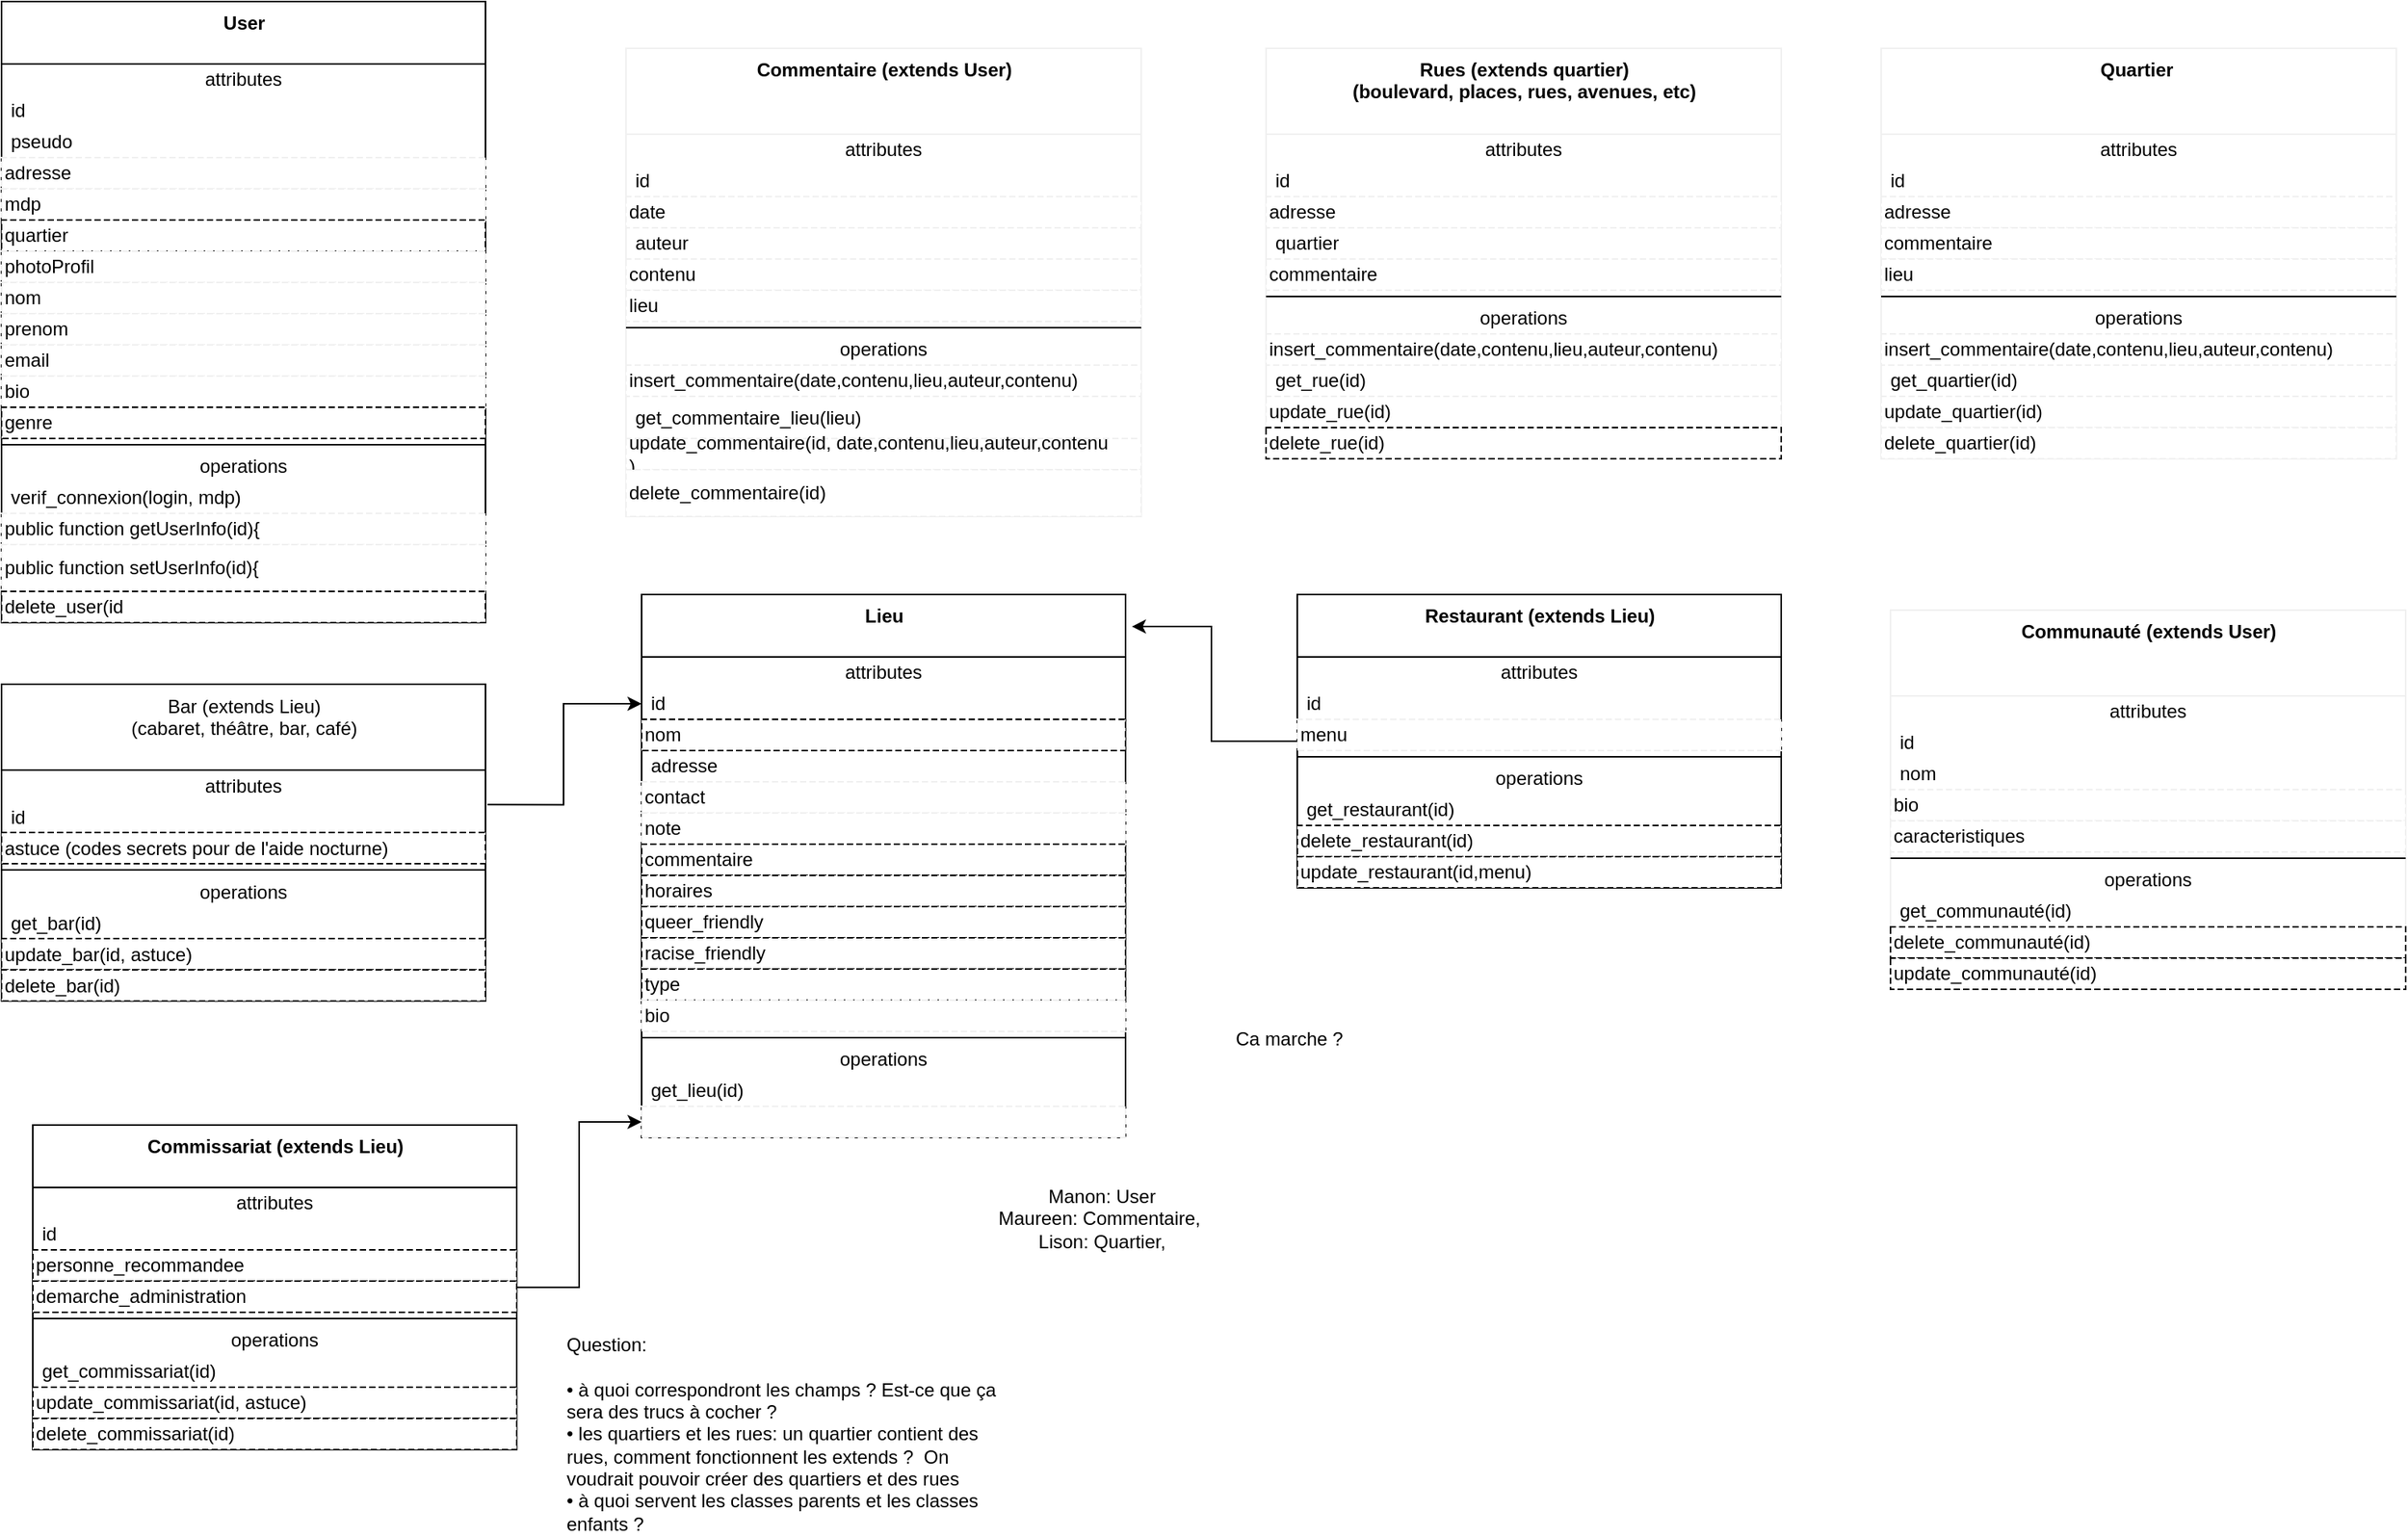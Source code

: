 <mxfile>
    <diagram id="CGelFds4hoSm13RwAmmO" name="Page-1">
        <mxGraphModel dx="2244" dy="807" grid="1" gridSize="10" guides="1" tooltips="1" connect="1" arrows="1" fold="1" page="1" pageScale="1" pageWidth="827" pageHeight="1169" math="0" shadow="0">
            <root>
                <mxCell id="0"/>
                <mxCell id="1" parent="0"/>
                <mxCell id="2" value="&lt;b&gt;User&lt;/b&gt;" style="swimlane;fontStyle=0;align=center;verticalAlign=top;childLayout=stackLayout;horizontal=1;startSize=40;horizontalStack=0;resizeParent=1;resizeParentMax=0;resizeLast=0;collapsible=0;marginBottom=0;html=1;" parent="1" vertex="1">
                    <mxGeometry x="-790" y="10" width="310" height="398" as="geometry"/>
                </mxCell>
                <mxCell id="3" value="attributes" style="text;html=1;strokeColor=none;fillColor=none;align=center;verticalAlign=middle;spacingLeft=4;spacingRight=4;overflow=hidden;rotatable=0;points=[[0,0.5],[1,0.5]];portConstraint=eastwest;" parent="2" vertex="1">
                    <mxGeometry y="40" width="310" height="20" as="geometry"/>
                </mxCell>
                <mxCell id="4" value="id" style="text;html=1;strokeColor=none;fillColor=none;align=left;verticalAlign=middle;spacingLeft=4;spacingRight=4;overflow=hidden;rotatable=0;points=[[0,0.5],[1,0.5]];portConstraint=eastwest;" parent="2" vertex="1">
                    <mxGeometry y="60" width="310" height="20" as="geometry"/>
                </mxCell>
                <mxCell id="6" value="pseudo" style="text;html=1;fillColor=none;align=left;verticalAlign=middle;spacingLeft=4;spacingRight=4;overflow=hidden;rotatable=0;points=[[0,0.5],[1,0.5]];portConstraint=eastwest;" parent="2" vertex="1">
                    <mxGeometry y="80" width="310" height="20" as="geometry"/>
                </mxCell>
                <mxCell id="31" value="adresse" style="shape=partialRectangle;html=1;top=1;align=left;dashed=1;strokeColor=#f0f0f0;" parent="2" vertex="1">
                    <mxGeometry y="100" width="310" height="20" as="geometry"/>
                </mxCell>
                <mxCell id="10" value="mdp" style="shape=partialRectangle;html=1;top=1;align=left;dashed=1;strokeColor=#f0f0f0;" parent="2" vertex="1">
                    <mxGeometry y="120" width="310" height="20" as="geometry"/>
                </mxCell>
                <mxCell id="175" value="quartier" style="shape=partialRectangle;html=1;top=1;align=left;dashed=1;" vertex="1" parent="2">
                    <mxGeometry y="140" width="310" height="20" as="geometry"/>
                </mxCell>
                <mxCell id="11" value="photoProfil" style="shape=partialRectangle;html=1;top=1;align=left;dashed=1;strokeColor=#f0f0f0;" parent="2" vertex="1">
                    <mxGeometry y="160" width="310" height="20" as="geometry"/>
                </mxCell>
                <mxCell id="12" value="nom" style="shape=partialRectangle;html=1;top=1;align=left;dashed=1;strokeColor=#f0f0f0;" parent="2" vertex="1">
                    <mxGeometry y="180" width="310" height="20" as="geometry"/>
                </mxCell>
                <mxCell id="13" value="prenom" style="shape=partialRectangle;html=1;top=1;align=left;dashed=1;strokeColor=#f0f0f0;" parent="2" vertex="1">
                    <mxGeometry y="200" width="310" height="20" as="geometry"/>
                </mxCell>
                <mxCell id="33" value="email" style="shape=partialRectangle;html=1;top=1;align=left;dashed=1;strokeColor=#f0f0f0;" parent="2" vertex="1">
                    <mxGeometry y="220" width="310" height="20" as="geometry"/>
                </mxCell>
                <mxCell id="32" value="bio" style="shape=partialRectangle;html=1;top=1;align=left;dashed=1;strokeColor=#f0f0f0;" parent="2" vertex="1">
                    <mxGeometry y="240" width="310" height="20" as="geometry"/>
                </mxCell>
                <mxCell id="174" value="genre" style="shape=partialRectangle;html=1;top=1;align=left;dashed=1;" vertex="1" parent="2">
                    <mxGeometry y="260" width="310" height="20" as="geometry"/>
                </mxCell>
                <mxCell id="7" value="" style="line;strokeWidth=1;fillColor=none;align=left;verticalAlign=middle;spacingTop=-1;spacingLeft=3;spacingRight=3;rotatable=0;labelPosition=right;points=[];portConstraint=eastwest;" parent="2" vertex="1">
                    <mxGeometry y="280" width="310" height="8" as="geometry"/>
                </mxCell>
                <mxCell id="8" value="operations" style="text;html=1;strokeColor=none;fillColor=none;align=center;verticalAlign=middle;spacingLeft=4;spacingRight=4;overflow=hidden;rotatable=0;points=[[0,0.5],[1,0.5]];portConstraint=eastwest;" parent="2" vertex="1">
                    <mxGeometry y="288" width="310" height="20" as="geometry"/>
                </mxCell>
                <mxCell id="9" value="verif_connexion(login, mdp)" style="text;html=1;strokeColor=none;fillColor=none;align=left;verticalAlign=middle;spacingLeft=4;spacingRight=4;overflow=hidden;rotatable=0;points=[[0,0.5],[1,0.5]];portConstraint=eastwest;" parent="2" vertex="1">
                    <mxGeometry y="308" width="310" height="20" as="geometry"/>
                </mxCell>
                <mxCell id="14" value="public function getUserInfo(id){&lt;br&gt;" style="shape=partialRectangle;html=1;top=1;align=left;dashed=1;strokeColor=#f0f0f0;" parent="2" vertex="1">
                    <mxGeometry y="328" width="310" height="20" as="geometry"/>
                </mxCell>
                <mxCell id="15" value="public function setUserInfo(id){" style="shape=partialRectangle;html=1;top=1;align=left;dashed=1;strokeColor=#f0f0f0;" parent="2" vertex="1">
                    <mxGeometry y="348" width="310" height="30" as="geometry"/>
                </mxCell>
                <mxCell id="181" value="delete_user(id" style="shape=partialRectangle;html=1;top=1;align=left;dashed=1;" vertex="1" parent="2">
                    <mxGeometry y="378" width="310" height="20" as="geometry"/>
                </mxCell>
                <mxCell id="16" value="&lt;b&gt;Commentaire (extends User)&lt;/b&gt;" style="swimlane;fontStyle=0;align=center;verticalAlign=top;childLayout=stackLayout;horizontal=1;startSize=55;horizontalStack=0;resizeParent=1;resizeParentMax=0;resizeLast=0;collapsible=0;marginBottom=0;html=1;strokeColor=#f0f0f0;" parent="1" vertex="1">
                    <mxGeometry x="-390" y="40" width="330" height="300" as="geometry"/>
                </mxCell>
                <mxCell id="17" value="attributes" style="text;html=1;strokeColor=none;fillColor=none;align=center;verticalAlign=middle;spacingLeft=4;spacingRight=4;overflow=hidden;rotatable=0;points=[[0,0.5],[1,0.5]];portConstraint=eastwest;" parent="16" vertex="1">
                    <mxGeometry y="55" width="330" height="20" as="geometry"/>
                </mxCell>
                <mxCell id="18" value="id" style="text;html=1;strokeColor=none;fillColor=none;align=left;verticalAlign=middle;spacingLeft=4;spacingRight=4;overflow=hidden;rotatable=0;points=[[0,0.5],[1,0.5]];portConstraint=eastwest;" parent="16" vertex="1">
                    <mxGeometry y="75" width="330" height="20" as="geometry"/>
                </mxCell>
                <mxCell id="25" value="date" style="shape=partialRectangle;html=1;top=1;align=left;dashed=1;strokeColor=#f0f0f0;" parent="16" vertex="1">
                    <mxGeometry y="95" width="330" height="20" as="geometry"/>
                </mxCell>
                <mxCell id="20" value="auteur" style="text;html=1;strokeColor=none;fillColor=none;align=left;verticalAlign=middle;spacingLeft=4;spacingRight=4;overflow=hidden;rotatable=0;points=[[0,0.5],[1,0.5]];portConstraint=eastwest;" parent="16" vertex="1">
                    <mxGeometry y="115" width="330" height="20" as="geometry"/>
                </mxCell>
                <mxCell id="26" value="contenu" style="shape=partialRectangle;html=1;top=1;align=left;dashed=1;strokeColor=#f0f0f0;" parent="16" vertex="1">
                    <mxGeometry y="135" width="330" height="20" as="geometry"/>
                </mxCell>
                <mxCell id="27" value="lieu" style="shape=partialRectangle;html=1;top=1;align=left;dashed=1;strokeColor=#f0f0f0;" parent="16" vertex="1">
                    <mxGeometry y="155" width="330" height="20" as="geometry"/>
                </mxCell>
                <mxCell id="21" value="" style="line;strokeWidth=1;fillColor=none;align=left;verticalAlign=middle;spacingTop=-1;spacingLeft=3;spacingRight=3;rotatable=0;labelPosition=right;points=[];portConstraint=eastwest;" parent="16" vertex="1">
                    <mxGeometry y="175" width="330" height="8" as="geometry"/>
                </mxCell>
                <mxCell id="22" value="operations" style="text;html=1;strokeColor=none;fillColor=none;align=center;verticalAlign=middle;spacingLeft=4;spacingRight=4;overflow=hidden;rotatable=0;points=[[0,0.5],[1,0.5]];portConstraint=eastwest;" parent="16" vertex="1">
                    <mxGeometry y="183" width="330" height="20" as="geometry"/>
                </mxCell>
                <mxCell id="28" value="insert_commentaire(date,contenu,lieu,auteur,contenu)" style="shape=partialRectangle;html=1;top=1;align=left;dashed=1;strokeColor=#f0f0f0;" parent="16" vertex="1">
                    <mxGeometry y="203" width="330" height="20" as="geometry"/>
                </mxCell>
                <mxCell id="23" value="get_commentaire_lieu(lieu)" style="text;html=1;strokeColor=none;fillColor=none;align=left;verticalAlign=middle;spacingLeft=4;spacingRight=4;overflow=hidden;rotatable=0;points=[[0,0.5],[1,0.5]];portConstraint=eastwest;" parent="16" vertex="1">
                    <mxGeometry y="223" width="330" height="27" as="geometry"/>
                </mxCell>
                <mxCell id="29" value="update_commentaire(id,&amp;nbsp;date,contenu,lieu,auteur,contenu&lt;br&gt;)" style="shape=partialRectangle;html=1;top=1;align=left;dashed=1;strokeColor=#f0f0f0;" parent="16" vertex="1">
                    <mxGeometry y="250" width="330" height="20" as="geometry"/>
                </mxCell>
                <mxCell id="30" value="delete_commentaire(id)" style="shape=partialRectangle;html=1;top=1;align=left;dashed=1;strokeColor=#f0f0f0;" parent="16" vertex="1">
                    <mxGeometry y="270" width="330" height="30" as="geometry"/>
                </mxCell>
                <mxCell id="34" value="Bar (extends Lieu)&lt;br&gt;(cabaret, théâtre, bar, café)" style="swimlane;fontStyle=0;align=center;verticalAlign=top;childLayout=stackLayout;horizontal=1;startSize=55;horizontalStack=0;resizeParent=1;resizeParentMax=0;resizeLast=0;collapsible=0;marginBottom=0;html=1;" vertex="1" parent="1">
                    <mxGeometry x="-790" y="447.5" width="310" height="203" as="geometry"/>
                </mxCell>
                <mxCell id="35" value="attributes" style="text;html=1;strokeColor=none;fillColor=none;align=center;verticalAlign=middle;spacingLeft=4;spacingRight=4;overflow=hidden;rotatable=0;points=[[0,0.5],[1,0.5]];portConstraint=eastwest;" vertex="1" parent="34">
                    <mxGeometry y="55" width="310" height="20" as="geometry"/>
                </mxCell>
                <mxCell id="36" value="id" style="text;html=1;strokeColor=none;fillColor=none;align=left;verticalAlign=middle;spacingLeft=4;spacingRight=4;overflow=hidden;rotatable=0;points=[[0,0.5],[1,0.5]];portConstraint=eastwest;" vertex="1" parent="34">
                    <mxGeometry y="75" width="310" height="20" as="geometry"/>
                </mxCell>
                <mxCell id="188" value="astuce (codes secrets pour de l'aide nocturne)" style="shape=partialRectangle;html=1;top=1;align=left;dashed=1;" vertex="1" parent="34">
                    <mxGeometry y="95" width="310" height="20" as="geometry"/>
                </mxCell>
                <mxCell id="39" value="" style="line;strokeWidth=1;fillColor=none;align=left;verticalAlign=middle;spacingTop=-1;spacingLeft=3;spacingRight=3;rotatable=0;labelPosition=right;points=[];portConstraint=eastwest;" vertex="1" parent="34">
                    <mxGeometry y="115" width="310" height="8" as="geometry"/>
                </mxCell>
                <mxCell id="40" value="operations" style="text;html=1;strokeColor=none;fillColor=none;align=center;verticalAlign=middle;spacingLeft=4;spacingRight=4;overflow=hidden;rotatable=0;points=[[0,0.5],[1,0.5]];portConstraint=eastwest;" vertex="1" parent="34">
                    <mxGeometry y="123" width="310" height="20" as="geometry"/>
                </mxCell>
                <mxCell id="41" value="get_bar(id)" style="text;html=1;strokeColor=none;fillColor=none;align=left;verticalAlign=middle;spacingLeft=4;spacingRight=4;overflow=hidden;rotatable=0;points=[[0,0.5],[1,0.5]];portConstraint=eastwest;" vertex="1" parent="34">
                    <mxGeometry y="143" width="310" height="20" as="geometry"/>
                </mxCell>
                <mxCell id="191" value="update_bar(id, astuce)" style="shape=partialRectangle;html=1;top=1;align=left;dashed=1;" vertex="1" parent="34">
                    <mxGeometry y="163" width="310" height="20" as="geometry"/>
                </mxCell>
                <mxCell id="192" value="delete_bar(id)" style="shape=partialRectangle;html=1;top=1;align=left;dashed=1;" vertex="1" parent="34">
                    <mxGeometry y="183" width="310" height="20" as="geometry"/>
                </mxCell>
                <mxCell id="66" value="&lt;b&gt;Lieu&lt;/b&gt;" style="swimlane;fontStyle=0;align=center;verticalAlign=top;childLayout=stackLayout;horizontal=1;startSize=40;horizontalStack=0;resizeParent=1;resizeParentMax=0;resizeLast=0;collapsible=0;marginBottom=0;html=1;" vertex="1" parent="1">
                    <mxGeometry x="-380" y="390" width="310" height="348" as="geometry"/>
                </mxCell>
                <mxCell id="67" value="attributes" style="text;html=1;strokeColor=none;fillColor=none;align=center;verticalAlign=middle;spacingLeft=4;spacingRight=4;overflow=hidden;rotatable=0;points=[[0,0.5],[1,0.5]];portConstraint=eastwest;" vertex="1" parent="66">
                    <mxGeometry y="40" width="310" height="20" as="geometry"/>
                </mxCell>
                <mxCell id="68" value="id" style="text;html=1;strokeColor=none;fillColor=none;align=left;verticalAlign=middle;spacingLeft=4;spacingRight=4;overflow=hidden;rotatable=0;points=[[0,0.5],[1,0.5]];portConstraint=eastwest;" vertex="1" parent="66">
                    <mxGeometry y="60" width="310" height="20" as="geometry"/>
                </mxCell>
                <mxCell id="200" value="nom" style="shape=partialRectangle;html=1;top=1;align=left;dashed=1;" vertex="1" parent="66">
                    <mxGeometry y="80" width="310" height="20" as="geometry"/>
                </mxCell>
                <mxCell id="69" value="adresse" style="text;html=1;fillColor=none;align=left;verticalAlign=middle;spacingLeft=4;spacingRight=4;overflow=hidden;rotatable=0;points=[[0,0.5],[1,0.5]];portConstraint=eastwest;" vertex="1" parent="66">
                    <mxGeometry y="100" width="310" height="20" as="geometry"/>
                </mxCell>
                <mxCell id="70" value="contact" style="shape=partialRectangle;html=1;top=1;align=left;dashed=1;strokeColor=#f0f0f0;" vertex="1" parent="66">
                    <mxGeometry y="120" width="310" height="20" as="geometry"/>
                </mxCell>
                <mxCell id="71" value="note" style="shape=partialRectangle;html=1;top=1;align=left;dashed=1;strokeColor=#f0f0f0;" vertex="1" parent="66">
                    <mxGeometry y="140" width="310" height="20" as="geometry"/>
                </mxCell>
                <mxCell id="186" value="commentaire" style="shape=partialRectangle;html=1;top=1;align=left;dashed=1;" vertex="1" parent="66">
                    <mxGeometry y="160" width="310" height="20" as="geometry"/>
                </mxCell>
                <mxCell id="187" value="horaires" style="shape=partialRectangle;html=1;top=1;align=left;dashed=1;" vertex="1" parent="66">
                    <mxGeometry y="180" width="310" height="20" as="geometry"/>
                </mxCell>
                <mxCell id="183" value="queer_friendly" style="shape=partialRectangle;html=1;top=1;align=left;dashed=1;" vertex="1" parent="66">
                    <mxGeometry y="200" width="310" height="20" as="geometry"/>
                </mxCell>
                <mxCell id="184" value="racise_friendly" style="shape=partialRectangle;html=1;top=1;align=left;dashed=1;" vertex="1" parent="66">
                    <mxGeometry y="220" width="310" height="20" as="geometry"/>
                </mxCell>
                <mxCell id="196" value="type" style="shape=partialRectangle;html=1;top=1;align=left;dashed=1;" vertex="1" parent="66">
                    <mxGeometry y="240" width="310" height="20" as="geometry"/>
                </mxCell>
                <mxCell id="76" value="bio" style="shape=partialRectangle;html=1;top=1;align=left;dashed=1;strokeColor=#f0f0f0;" vertex="1" parent="66">
                    <mxGeometry y="260" width="310" height="20" as="geometry"/>
                </mxCell>
                <mxCell id="77" value="" style="line;strokeWidth=1;fillColor=none;align=left;verticalAlign=middle;spacingTop=-1;spacingLeft=3;spacingRight=3;rotatable=0;labelPosition=right;points=[];portConstraint=eastwest;" vertex="1" parent="66">
                    <mxGeometry y="280" width="310" height="8" as="geometry"/>
                </mxCell>
                <mxCell id="78" value="operations" style="text;html=1;strokeColor=none;fillColor=none;align=center;verticalAlign=middle;spacingLeft=4;spacingRight=4;overflow=hidden;rotatable=0;points=[[0,0.5],[1,0.5]];portConstraint=eastwest;" vertex="1" parent="66">
                    <mxGeometry y="288" width="310" height="20" as="geometry"/>
                </mxCell>
                <mxCell id="79" value="get_lieu(id)" style="text;html=1;strokeColor=none;fillColor=none;align=left;verticalAlign=middle;spacingLeft=4;spacingRight=4;overflow=hidden;rotatable=0;points=[[0,0.5],[1,0.5]];portConstraint=eastwest;" vertex="1" parent="66">
                    <mxGeometry y="308" width="310" height="20" as="geometry"/>
                </mxCell>
                <mxCell id="80" value="" style="shape=partialRectangle;html=1;top=1;align=left;dashed=1;strokeColor=#f0f0f0;" vertex="1" parent="66">
                    <mxGeometry y="328" width="310" height="20" as="geometry"/>
                </mxCell>
                <mxCell id="101" style="edgeStyle=orthogonalEdgeStyle;rounded=0;orthogonalLoop=1;jettySize=auto;html=1;entryX=1.013;entryY=0.059;entryDx=0;entryDy=0;entryPerimeter=0;" edge="1" parent="1" source="82" target="66">
                    <mxGeometry relative="1" as="geometry"/>
                </mxCell>
                <mxCell id="82" value="&lt;b&gt;Restaurant (extends Lieu)&lt;/b&gt;" style="swimlane;fontStyle=0;align=center;verticalAlign=top;childLayout=stackLayout;horizontal=1;startSize=40;horizontalStack=0;resizeParent=1;resizeParentMax=0;resizeLast=0;collapsible=0;marginBottom=0;html=1;" vertex="1" parent="1">
                    <mxGeometry x="40" y="390" width="310" height="188" as="geometry"/>
                </mxCell>
                <mxCell id="83" value="attributes" style="text;html=1;strokeColor=none;fillColor=none;align=center;verticalAlign=middle;spacingLeft=4;spacingRight=4;overflow=hidden;rotatable=0;points=[[0,0.5],[1,0.5]];portConstraint=eastwest;" vertex="1" parent="82">
                    <mxGeometry y="40" width="310" height="20" as="geometry"/>
                </mxCell>
                <mxCell id="84" value="id" style="text;html=1;strokeColor=none;fillColor=none;align=left;verticalAlign=middle;spacingLeft=4;spacingRight=4;overflow=hidden;rotatable=0;points=[[0,0.5],[1,0.5]];portConstraint=eastwest;" vertex="1" parent="82">
                    <mxGeometry y="60" width="310" height="20" as="geometry"/>
                </mxCell>
                <mxCell id="91" value="menu" style="shape=partialRectangle;html=1;top=1;align=left;dashed=1;strokeColor=#f0f0f0;" vertex="1" parent="82">
                    <mxGeometry y="80" width="310" height="20" as="geometry"/>
                </mxCell>
                <mxCell id="93" value="" style="line;strokeWidth=1;fillColor=none;align=left;verticalAlign=middle;spacingTop=-1;spacingLeft=3;spacingRight=3;rotatable=0;labelPosition=right;points=[];portConstraint=eastwest;" vertex="1" parent="82">
                    <mxGeometry y="100" width="310" height="8" as="geometry"/>
                </mxCell>
                <mxCell id="94" value="operations" style="text;html=1;strokeColor=none;fillColor=none;align=center;verticalAlign=middle;spacingLeft=4;spacingRight=4;overflow=hidden;rotatable=0;points=[[0,0.5],[1,0.5]];portConstraint=eastwest;" vertex="1" parent="82">
                    <mxGeometry y="108" width="310" height="20" as="geometry"/>
                </mxCell>
                <mxCell id="197" value="get_restaurant(id)" style="text;html=1;strokeColor=none;fillColor=none;align=left;verticalAlign=middle;spacingLeft=4;spacingRight=4;overflow=hidden;rotatable=0;points=[[0,0.5],[1,0.5]];portConstraint=eastwest;" vertex="1" parent="82">
                    <mxGeometry y="128" width="310" height="20" as="geometry"/>
                </mxCell>
                <mxCell id="199" value="delete_restaurant(id)" style="shape=partialRectangle;html=1;top=1;align=left;dashed=1;" vertex="1" parent="82">
                    <mxGeometry y="148" width="310" height="20" as="geometry"/>
                </mxCell>
                <mxCell id="198" value="update_restaurant(id,menu)" style="shape=partialRectangle;html=1;top=1;align=left;dashed=1;" vertex="1" parent="82">
                    <mxGeometry y="168" width="310" height="20" as="geometry"/>
                </mxCell>
                <mxCell id="98" style="edgeStyle=orthogonalEdgeStyle;rounded=0;orthogonalLoop=1;jettySize=auto;html=1;entryX=0;entryY=0.5;entryDx=0;entryDy=0;exitX=1.004;exitY=0.108;exitDx=0;exitDy=0;exitPerimeter=0;" edge="1" parent="1" source="36" target="68">
                    <mxGeometry relative="1" as="geometry">
                        <mxPoint x="-470" y="525" as="sourcePoint"/>
                    </mxGeometry>
                </mxCell>
                <mxCell id="118" style="edgeStyle=orthogonalEdgeStyle;rounded=0;orthogonalLoop=1;jettySize=auto;html=1;" edge="1" parent="1" source="102" target="80">
                    <mxGeometry relative="1" as="geometry">
                        <mxPoint x="-237.09" y="768.99" as="targetPoint"/>
                    </mxGeometry>
                </mxCell>
                <mxCell id="102" value="&lt;b&gt;Commissariat (extends Lieu)&lt;/b&gt;" style="swimlane;fontStyle=0;align=center;verticalAlign=top;childLayout=stackLayout;horizontal=1;startSize=40;horizontalStack=0;resizeParent=1;resizeParentMax=0;resizeLast=0;collapsible=0;marginBottom=0;html=1;" vertex="1" parent="1">
                    <mxGeometry x="-770" y="730" width="310" height="208" as="geometry"/>
                </mxCell>
                <mxCell id="103" value="attributes" style="text;html=1;strokeColor=none;fillColor=none;align=center;verticalAlign=middle;spacingLeft=4;spacingRight=4;overflow=hidden;rotatable=0;points=[[0,0.5],[1,0.5]];portConstraint=eastwest;" vertex="1" parent="102">
                    <mxGeometry y="40" width="310" height="20" as="geometry"/>
                </mxCell>
                <mxCell id="104" value="id" style="text;html=1;strokeColor=none;fillColor=none;align=left;verticalAlign=middle;spacingLeft=4;spacingRight=4;overflow=hidden;rotatable=0;points=[[0,0.5],[1,0.5]];portConstraint=eastwest;" vertex="1" parent="102">
                    <mxGeometry y="60" width="310" height="20" as="geometry"/>
                </mxCell>
                <mxCell id="189" value="personne_recommandee" style="shape=partialRectangle;html=1;top=1;align=left;dashed=1;" vertex="1" parent="102">
                    <mxGeometry y="80" width="310" height="20" as="geometry"/>
                </mxCell>
                <mxCell id="190" value="demarche_administration" style="shape=partialRectangle;html=1;top=1;align=left;dashed=1;" vertex="1" parent="102">
                    <mxGeometry y="100" width="310" height="20" as="geometry"/>
                </mxCell>
                <mxCell id="113" value="" style="line;strokeWidth=1;fillColor=none;align=left;verticalAlign=middle;spacingTop=-1;spacingLeft=3;spacingRight=3;rotatable=0;labelPosition=right;points=[];portConstraint=eastwest;" vertex="1" parent="102">
                    <mxGeometry y="120" width="310" height="8" as="geometry"/>
                </mxCell>
                <mxCell id="114" value="operations" style="text;html=1;strokeColor=none;fillColor=none;align=center;verticalAlign=middle;spacingLeft=4;spacingRight=4;overflow=hidden;rotatable=0;points=[[0,0.5],[1,0.5]];portConstraint=eastwest;" vertex="1" parent="102">
                    <mxGeometry y="128" width="310" height="20" as="geometry"/>
                </mxCell>
                <mxCell id="193" value="get_commissariat(id)" style="text;html=1;strokeColor=none;fillColor=none;align=left;verticalAlign=middle;spacingLeft=4;spacingRight=4;overflow=hidden;rotatable=0;points=[[0,0.5],[1,0.5]];portConstraint=eastwest;" vertex="1" parent="102">
                    <mxGeometry y="148" width="310" height="20" as="geometry"/>
                </mxCell>
                <mxCell id="195" value="update_commissariat(id, astuce)" style="shape=partialRectangle;html=1;top=1;align=left;dashed=1;" vertex="1" parent="102">
                    <mxGeometry y="168" width="310" height="20" as="geometry"/>
                </mxCell>
                <mxCell id="194" value="delete_commissariat(id)" style="shape=partialRectangle;html=1;top=1;align=left;dashed=1;" vertex="1" parent="102">
                    <mxGeometry y="188" width="310" height="20" as="geometry"/>
                </mxCell>
                <mxCell id="135" value="&lt;b&gt;Rues (extends quartier)&lt;br&gt;(boulevard, places, rues, avenues, etc)&lt;br&gt;&lt;/b&gt;" style="swimlane;fontStyle=0;align=center;verticalAlign=top;childLayout=stackLayout;horizontal=1;startSize=55;horizontalStack=0;resizeParent=1;resizeParentMax=0;resizeLast=0;collapsible=0;marginBottom=0;html=1;strokeColor=#f0f0f0;" vertex="1" parent="1">
                    <mxGeometry x="20" y="40" width="330" height="263" as="geometry"/>
                </mxCell>
                <mxCell id="136" value="attributes" style="text;html=1;strokeColor=none;fillColor=none;align=center;verticalAlign=middle;spacingLeft=4;spacingRight=4;overflow=hidden;rotatable=0;points=[[0,0.5],[1,0.5]];portConstraint=eastwest;" vertex="1" parent="135">
                    <mxGeometry y="55" width="330" height="20" as="geometry"/>
                </mxCell>
                <mxCell id="137" value="id" style="text;html=1;strokeColor=none;fillColor=none;align=left;verticalAlign=middle;spacingLeft=4;spacingRight=4;overflow=hidden;rotatable=0;points=[[0,0.5],[1,0.5]];portConstraint=eastwest;" vertex="1" parent="135">
                    <mxGeometry y="75" width="330" height="20" as="geometry"/>
                </mxCell>
                <mxCell id="138" value="adresse" style="shape=partialRectangle;html=1;top=1;align=left;dashed=1;strokeColor=#f0f0f0;" vertex="1" parent="135">
                    <mxGeometry y="95" width="330" height="20" as="geometry"/>
                </mxCell>
                <mxCell id="139" value="quartier" style="text;html=1;strokeColor=none;fillColor=none;align=left;verticalAlign=middle;spacingLeft=4;spacingRight=4;overflow=hidden;rotatable=0;points=[[0,0.5],[1,0.5]];portConstraint=eastwest;" vertex="1" parent="135">
                    <mxGeometry y="115" width="330" height="20" as="geometry"/>
                </mxCell>
                <mxCell id="140" value="commentaire" style="shape=partialRectangle;html=1;top=1;align=left;dashed=1;strokeColor=#f0f0f0;" vertex="1" parent="135">
                    <mxGeometry y="135" width="330" height="20" as="geometry"/>
                </mxCell>
                <mxCell id="142" value="" style="line;strokeWidth=1;fillColor=none;align=left;verticalAlign=middle;spacingTop=-1;spacingLeft=3;spacingRight=3;rotatable=0;labelPosition=right;points=[];portConstraint=eastwest;" vertex="1" parent="135">
                    <mxGeometry y="155" width="330" height="8" as="geometry"/>
                </mxCell>
                <mxCell id="143" value="operations" style="text;html=1;strokeColor=none;fillColor=none;align=center;verticalAlign=middle;spacingLeft=4;spacingRight=4;overflow=hidden;rotatable=0;points=[[0,0.5],[1,0.5]];portConstraint=eastwest;" vertex="1" parent="135">
                    <mxGeometry y="163" width="330" height="20" as="geometry"/>
                </mxCell>
                <mxCell id="144" value="insert_commentaire(date,contenu,lieu,auteur,contenu)" style="shape=partialRectangle;html=1;top=1;align=left;dashed=1;strokeColor=#f0f0f0;" vertex="1" parent="135">
                    <mxGeometry y="183" width="330" height="20" as="geometry"/>
                </mxCell>
                <mxCell id="145" value="get_rue(id)" style="text;html=1;strokeColor=none;fillColor=none;align=left;verticalAlign=middle;spacingLeft=4;spacingRight=4;overflow=hidden;rotatable=0;points=[[0,0.5],[1,0.5]];portConstraint=eastwest;" vertex="1" parent="135">
                    <mxGeometry y="203" width="330" height="20" as="geometry"/>
                </mxCell>
                <mxCell id="147" value="update_rue(id)" style="shape=partialRectangle;html=1;top=1;align=left;dashed=1;strokeColor=#f0f0f0;" vertex="1" parent="135">
                    <mxGeometry y="223" width="330" height="20" as="geometry"/>
                </mxCell>
                <mxCell id="176" value="delete_rue(id)" style="shape=partialRectangle;html=1;top=1;align=left;dashed=1;" vertex="1" parent="135">
                    <mxGeometry y="243" width="330" height="20" as="geometry"/>
                </mxCell>
                <mxCell id="148" value="&lt;b&gt;Quartier&amp;nbsp;&lt;br&gt;&lt;/b&gt;" style="swimlane;fontStyle=0;align=center;verticalAlign=top;childLayout=stackLayout;horizontal=1;startSize=55;horizontalStack=0;resizeParent=1;resizeParentMax=0;resizeLast=0;collapsible=0;marginBottom=0;html=1;strokeColor=#f0f0f0;" vertex="1" parent="1">
                    <mxGeometry x="414" y="40" width="330" height="263" as="geometry"/>
                </mxCell>
                <mxCell id="149" value="attributes" style="text;html=1;strokeColor=none;fillColor=none;align=center;verticalAlign=middle;spacingLeft=4;spacingRight=4;overflow=hidden;rotatable=0;points=[[0,0.5],[1,0.5]];portConstraint=eastwest;" vertex="1" parent="148">
                    <mxGeometry y="55" width="330" height="20" as="geometry"/>
                </mxCell>
                <mxCell id="150" value="id" style="text;html=1;strokeColor=none;fillColor=none;align=left;verticalAlign=middle;spacingLeft=4;spacingRight=4;overflow=hidden;rotatable=0;points=[[0,0.5],[1,0.5]];portConstraint=eastwest;" vertex="1" parent="148">
                    <mxGeometry y="75" width="330" height="20" as="geometry"/>
                </mxCell>
                <mxCell id="151" value="adresse" style="shape=partialRectangle;html=1;top=1;align=left;dashed=1;strokeColor=#f0f0f0;" vertex="1" parent="148">
                    <mxGeometry y="95" width="330" height="20" as="geometry"/>
                </mxCell>
                <mxCell id="153" value="commentaire" style="shape=partialRectangle;html=1;top=1;align=left;dashed=1;strokeColor=#f0f0f0;" vertex="1" parent="148">
                    <mxGeometry y="115" width="330" height="20" as="geometry"/>
                </mxCell>
                <mxCell id="154" value="lieu" style="shape=partialRectangle;html=1;top=1;align=left;dashed=1;strokeColor=#f0f0f0;" vertex="1" parent="148">
                    <mxGeometry y="135" width="330" height="20" as="geometry"/>
                </mxCell>
                <mxCell id="155" value="" style="line;strokeWidth=1;fillColor=none;align=left;verticalAlign=middle;spacingTop=-1;spacingLeft=3;spacingRight=3;rotatable=0;labelPosition=right;points=[];portConstraint=eastwest;" vertex="1" parent="148">
                    <mxGeometry y="155" width="330" height="8" as="geometry"/>
                </mxCell>
                <mxCell id="156" value="operations" style="text;html=1;strokeColor=none;fillColor=none;align=center;verticalAlign=middle;spacingLeft=4;spacingRight=4;overflow=hidden;rotatable=0;points=[[0,0.5],[1,0.5]];portConstraint=eastwest;" vertex="1" parent="148">
                    <mxGeometry y="163" width="330" height="20" as="geometry"/>
                </mxCell>
                <mxCell id="157" value="insert_commentaire(date,contenu,lieu,auteur,contenu)" style="shape=partialRectangle;html=1;top=1;align=left;dashed=1;strokeColor=#f0f0f0;" vertex="1" parent="148">
                    <mxGeometry y="183" width="330" height="20" as="geometry"/>
                </mxCell>
                <mxCell id="158" value="get_quartier(id)" style="text;html=1;strokeColor=none;fillColor=none;align=left;verticalAlign=middle;spacingLeft=4;spacingRight=4;overflow=hidden;rotatable=0;points=[[0,0.5],[1,0.5]];portConstraint=eastwest;" vertex="1" parent="148">
                    <mxGeometry y="203" width="330" height="20" as="geometry"/>
                </mxCell>
                <mxCell id="159" value="update_quartier(id)" style="shape=partialRectangle;html=1;top=1;align=left;dashed=1;strokeColor=#f0f0f0;" vertex="1" parent="148">
                    <mxGeometry y="223" width="330" height="20" as="geometry"/>
                </mxCell>
                <mxCell id="160" value="delete_quartier(id)" style="shape=partialRectangle;html=1;top=1;align=left;dashed=1;strokeColor=#f0f0f0;" vertex="1" parent="148">
                    <mxGeometry y="243" width="330" height="20" as="geometry"/>
                </mxCell>
                <mxCell id="161" value="&lt;b&gt;Communauté (extends User)&lt;br&gt;&lt;/b&gt;" style="swimlane;fontStyle=0;align=center;verticalAlign=top;childLayout=stackLayout;horizontal=1;startSize=55;horizontalStack=0;resizeParent=1;resizeParentMax=0;resizeLast=0;collapsible=0;marginBottom=0;html=1;strokeColor=#f0f0f0;" vertex="1" parent="1">
                    <mxGeometry x="420" y="400" width="330" height="243" as="geometry"/>
                </mxCell>
                <mxCell id="162" value="attributes" style="text;html=1;strokeColor=none;fillColor=none;align=center;verticalAlign=middle;spacingLeft=4;spacingRight=4;overflow=hidden;rotatable=0;points=[[0,0.5],[1,0.5]];portConstraint=eastwest;" vertex="1" parent="161">
                    <mxGeometry y="55" width="330" height="20" as="geometry"/>
                </mxCell>
                <mxCell id="163" value="id" style="text;html=1;strokeColor=none;fillColor=none;align=left;verticalAlign=middle;spacingLeft=4;spacingRight=4;overflow=hidden;rotatable=0;points=[[0,0.5],[1,0.5]];portConstraint=eastwest;" vertex="1" parent="161">
                    <mxGeometry y="75" width="330" height="20" as="geometry"/>
                </mxCell>
                <mxCell id="165" value="nom" style="text;html=1;strokeColor=none;fillColor=none;align=left;verticalAlign=middle;spacingLeft=4;spacingRight=4;overflow=hidden;rotatable=0;points=[[0,0.5],[1,0.5]];portConstraint=eastwest;" vertex="1" parent="161">
                    <mxGeometry y="95" width="330" height="20" as="geometry"/>
                </mxCell>
                <mxCell id="166" value="bio" style="shape=partialRectangle;html=1;top=1;align=left;dashed=1;strokeColor=#f0f0f0;" vertex="1" parent="161">
                    <mxGeometry y="115" width="330" height="20" as="geometry"/>
                </mxCell>
                <mxCell id="167" value="caracteristiques" style="shape=partialRectangle;html=1;top=1;align=left;dashed=1;strokeColor=#f0f0f0;" vertex="1" parent="161">
                    <mxGeometry y="135" width="330" height="20" as="geometry"/>
                </mxCell>
                <mxCell id="168" value="" style="line;strokeWidth=1;fillColor=none;align=left;verticalAlign=middle;spacingTop=-1;spacingLeft=3;spacingRight=3;rotatable=0;labelPosition=right;points=[];portConstraint=eastwest;" vertex="1" parent="161">
                    <mxGeometry y="155" width="330" height="8" as="geometry"/>
                </mxCell>
                <mxCell id="169" value="operations" style="text;html=1;strokeColor=none;fillColor=none;align=center;verticalAlign=middle;spacingLeft=4;spacingRight=4;overflow=hidden;rotatable=0;points=[[0,0.5],[1,0.5]];portConstraint=eastwest;" vertex="1" parent="161">
                    <mxGeometry y="163" width="330" height="20" as="geometry"/>
                </mxCell>
                <mxCell id="201" value="get_communauté(id)" style="text;html=1;strokeColor=none;fillColor=none;align=left;verticalAlign=middle;spacingLeft=4;spacingRight=4;overflow=hidden;rotatable=0;points=[[0,0.5],[1,0.5]];portConstraint=eastwest;" vertex="1" parent="161">
                    <mxGeometry y="183" width="330" height="20" as="geometry"/>
                </mxCell>
                <mxCell id="202" value="delete_communauté(id)" style="shape=partialRectangle;html=1;top=1;align=left;dashed=1;" vertex="1" parent="161">
                    <mxGeometry y="203" width="330" height="20" as="geometry"/>
                </mxCell>
                <mxCell id="203" value="update_communauté(id)" style="shape=partialRectangle;html=1;top=1;align=left;dashed=1;" vertex="1" parent="161">
                    <mxGeometry y="223" width="330" height="20" as="geometry"/>
                </mxCell>
                <mxCell id="204" value="Question: &lt;br&gt;&lt;br&gt;• à quoi correspondront les champs ? Est-ce que ça sera des trucs à cocher ?&lt;br&gt;• les quartiers et les rues: un quartier contient des rues, comment fonctionnent les extends ?&amp;nbsp; On voudrait pouvoir créer des quartiers et des rues&lt;br&gt;• à quoi servent les classes parents et les classes enfants ?&amp;nbsp;" style="text;html=1;strokeColor=none;fillColor=none;align=left;verticalAlign=middle;whiteSpace=wrap;rounded=0;" vertex="1" parent="1">
                    <mxGeometry x="-430" y="918" width="290" height="20" as="geometry"/>
                </mxCell>
                <mxCell id="205" value="Manon: User&lt;br&gt;Maureen: Commentaire,&amp;nbsp;&lt;br&gt;Lison: Quartier," style="text;html=1;strokeColor=none;fillColor=none;align=center;verticalAlign=middle;whiteSpace=wrap;rounded=0;" vertex="1" parent="1">
                    <mxGeometry x="-180" y="780" width="190" height="20" as="geometry"/>
                </mxCell>
                <mxCell id="206" value="Ca marche ?" style="text;html=1;strokeColor=none;fillColor=none;align=center;verticalAlign=middle;whiteSpace=wrap;rounded=0;" vertex="1" parent="1">
                    <mxGeometry x="-140" y="580" width="350" height="190" as="geometry"/>
                </mxCell>
            </root>
        </mxGraphModel>
    </diagram>
</mxfile>